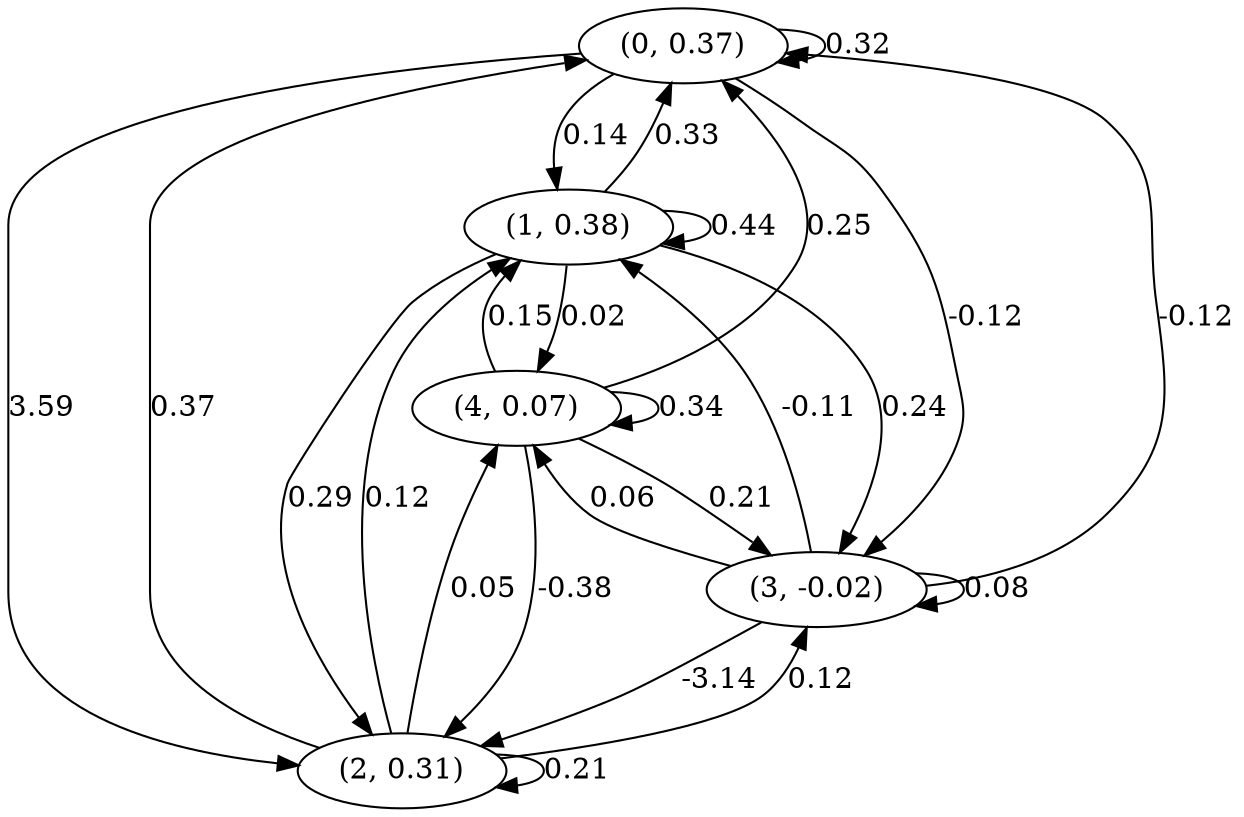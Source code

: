 digraph {
    0 [ label = "(0, 0.37)" ]
    1 [ label = "(1, 0.38)" ]
    2 [ label = "(2, 0.31)" ]
    3 [ label = "(3, -0.02)" ]
    4 [ label = "(4, 0.07)" ]
    0 -> 0 [ label = "0.32" ]
    1 -> 1 [ label = "0.44" ]
    2 -> 2 [ label = "0.21" ]
    3 -> 3 [ label = "0.08" ]
    4 -> 4 [ label = "0.34" ]
    1 -> 0 [ label = "0.33" ]
    2 -> 0 [ label = "0.37" ]
    3 -> 0 [ label = "-0.12" ]
    4 -> 0 [ label = "0.25" ]
    0 -> 1 [ label = "0.14" ]
    2 -> 1 [ label = "0.12" ]
    3 -> 1 [ label = "-0.11" ]
    4 -> 1 [ label = "0.15" ]
    0 -> 2 [ label = "3.59" ]
    1 -> 2 [ label = "0.29" ]
    3 -> 2 [ label = "-3.14" ]
    4 -> 2 [ label = "-0.38" ]
    0 -> 3 [ label = "-0.12" ]
    1 -> 3 [ label = "0.24" ]
    2 -> 3 [ label = "0.12" ]
    4 -> 3 [ label = "0.21" ]
    1 -> 4 [ label = "0.02" ]
    2 -> 4 [ label = "0.05" ]
    3 -> 4 [ label = "0.06" ]
}

